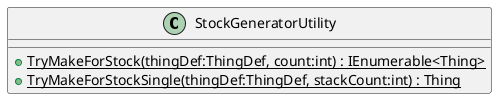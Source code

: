@startuml
class StockGeneratorUtility {
    + {static} TryMakeForStock(thingDef:ThingDef, count:int) : IEnumerable<Thing>
    + {static} TryMakeForStockSingle(thingDef:ThingDef, stackCount:int) : Thing
}
@enduml
